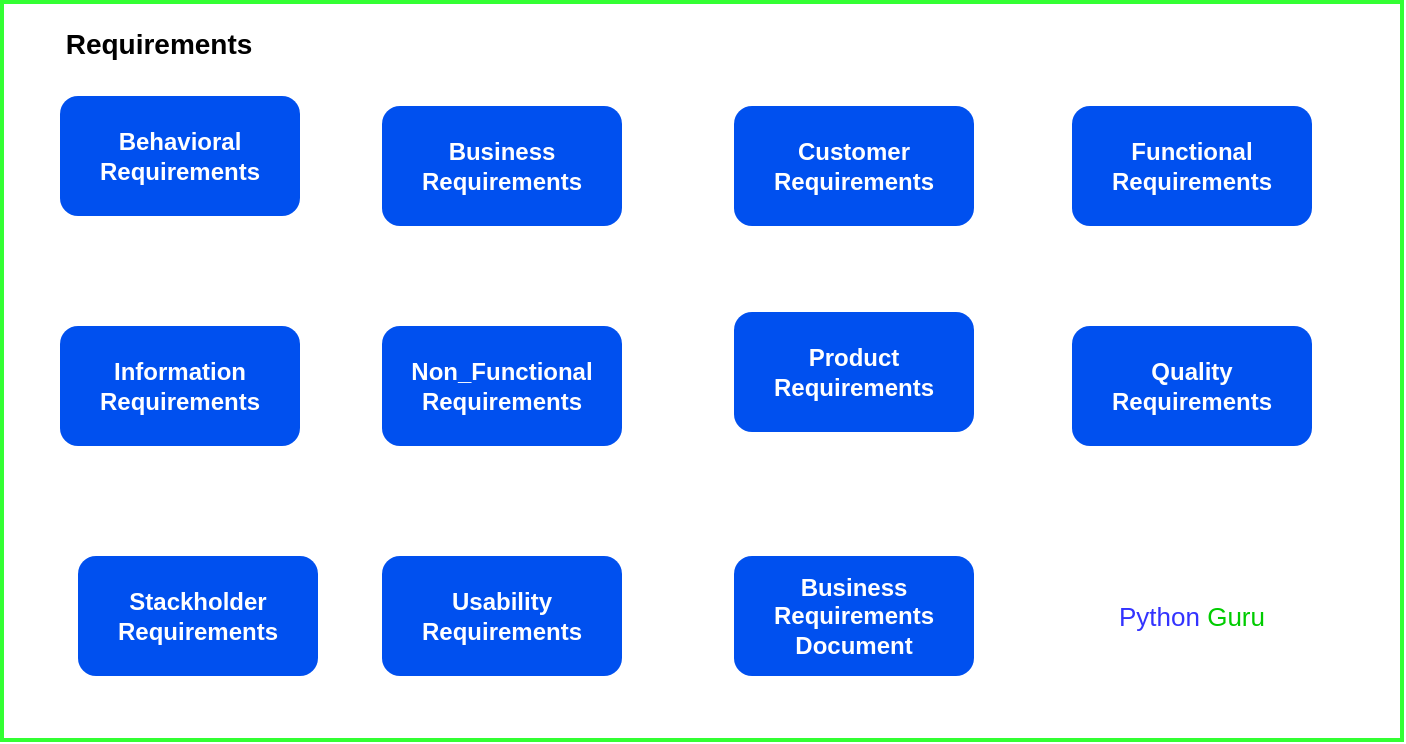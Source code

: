 <mxfile version="11.0.7" type="github"><diagram id="pSz-GCxxJk2EOm57yMcC" name="Page-1"><mxGraphModel dx="1355" dy="1176" grid="0" gridSize="10" guides="1" tooltips="1" connect="1" arrows="1" fold="1" page="0" pageScale="1" pageWidth="827" pageHeight="1169" math="0" shadow="0"><root><mxCell id="0"/><mxCell id="1" parent="0"/><mxCell id="0ZLIc1KveiIOC6cJBxK3-1" value="" style="ellipse;whiteSpace=wrap;html=1;aspect=fixed;strokeColor=#33FF33;strokeWidth=2;fillColor=#ffffff;" vertex="1" parent="1"><mxGeometry x="436" y="215" width="80" height="80" as="geometry"/></mxCell><mxCell id="0ZLIc1KveiIOC6cJBxK3-2" value="" style="rounded=0;whiteSpace=wrap;html=1;strokeColor=#33FF33;strokeWidth=2;fillColor=#ffffff;" vertex="1" parent="1"><mxGeometry x="133" y="-38" width="700" height="369" as="geometry"/></mxCell><mxCell id="0ZLIc1KveiIOC6cJBxK3-5" value="&lt;b&gt;Behavioral&lt;br&gt;Requirements&lt;/b&gt;" style="rounded=1;whiteSpace=wrap;html=1;strokeColor=none;strokeWidth=2;fillColor=#0050ef;fontColor=#ffffff;" vertex="1" parent="1"><mxGeometry x="162" y="9" width="120" height="60" as="geometry"/></mxCell><mxCell id="0ZLIc1KveiIOC6cJBxK3-6" value="&lt;b&gt;Business&lt;/b&gt;&lt;br&gt;&lt;b&gt;Requirements&lt;/b&gt;" style="rounded=1;whiteSpace=wrap;html=1;strokeColor=none;strokeWidth=2;fillColor=#0050ef;fontColor=#ffffff;" vertex="1" parent="1"><mxGeometry x="323" y="14" width="120" height="60" as="geometry"/></mxCell><mxCell id="0ZLIc1KveiIOC6cJBxK3-7" value="&lt;b&gt;Customer&lt;/b&gt;&lt;br&gt;&lt;b&gt;Requirements&lt;/b&gt;" style="rounded=1;whiteSpace=wrap;html=1;strokeColor=none;strokeWidth=2;fillColor=#0050ef;fontColor=#ffffff;" vertex="1" parent="1"><mxGeometry x="499" y="14" width="120" height="60" as="geometry"/></mxCell><mxCell id="0ZLIc1KveiIOC6cJBxK3-8" value="&lt;b&gt;Functional&lt;/b&gt;&lt;br&gt;&lt;b&gt;Requirements&lt;/b&gt;" style="rounded=1;whiteSpace=wrap;html=1;strokeColor=none;strokeWidth=2;fillColor=#0050ef;fontColor=#ffffff;" vertex="1" parent="1"><mxGeometry x="668" y="14" width="120" height="60" as="geometry"/></mxCell><mxCell id="0ZLIc1KveiIOC6cJBxK3-9" value="&lt;b&gt;Information&lt;/b&gt;&lt;br&gt;&lt;b&gt;Requirements&lt;/b&gt;" style="rounded=1;whiteSpace=wrap;html=1;strokeColor=none;strokeWidth=2;fillColor=#0050ef;fontColor=#ffffff;" vertex="1" parent="1"><mxGeometry x="162" y="124" width="120" height="60" as="geometry"/></mxCell><mxCell id="0ZLIc1KveiIOC6cJBxK3-10" value="&lt;b&gt;Non_Functional&lt;/b&gt;&lt;br&gt;&lt;b&gt;Requirements&lt;/b&gt;" style="rounded=1;whiteSpace=wrap;html=1;strokeColor=none;strokeWidth=2;fillColor=#0050ef;fontColor=#ffffff;" vertex="1" parent="1"><mxGeometry x="323" y="124" width="120" height="60" as="geometry"/></mxCell><mxCell id="0ZLIc1KveiIOC6cJBxK3-11" value="&lt;b&gt;Product&lt;/b&gt;&lt;br&gt;&lt;b&gt;Requirements&lt;/b&gt;" style="rounded=1;whiteSpace=wrap;html=1;strokeColor=none;strokeWidth=2;fillColor=#0050ef;fontColor=#ffffff;" vertex="1" parent="1"><mxGeometry x="499" y="117" width="120" height="60" as="geometry"/></mxCell><mxCell id="0ZLIc1KveiIOC6cJBxK3-12" value="&lt;b&gt;Quality&lt;/b&gt;&lt;br&gt;&lt;b&gt;Requirements&lt;/b&gt;" style="rounded=1;whiteSpace=wrap;html=1;strokeColor=none;strokeWidth=2;fillColor=#0050ef;fontColor=#ffffff;" vertex="1" parent="1"><mxGeometry x="668" y="124" width="120" height="60" as="geometry"/></mxCell><mxCell id="0ZLIc1KveiIOC6cJBxK3-13" value="&lt;b&gt;Stackholder&lt;/b&gt;&lt;br&gt;&lt;b&gt;Requirements&lt;/b&gt;" style="rounded=1;whiteSpace=wrap;html=1;strokeColor=none;strokeWidth=2;fillColor=#0050ef;fontColor=#ffffff;" vertex="1" parent="1"><mxGeometry x="171" y="239" width="120" height="60" as="geometry"/></mxCell><mxCell id="0ZLIc1KveiIOC6cJBxK3-14" value="&lt;b&gt;Usability&lt;/b&gt;&lt;br&gt;&lt;b&gt;Requirements&lt;/b&gt;" style="rounded=1;whiteSpace=wrap;html=1;strokeColor=none;strokeWidth=2;fillColor=#0050ef;fontColor=#ffffff;" vertex="1" parent="1"><mxGeometry x="323" y="239" width="120" height="60" as="geometry"/></mxCell><mxCell id="0ZLIc1KveiIOC6cJBxK3-15" value="&lt;b style=&quot;white-space: normal&quot;&gt;Business&lt;/b&gt;&lt;br style=&quot;white-space: normal&quot;&gt;&lt;b style=&quot;white-space: normal&quot;&gt;Requirements&lt;br&gt;Document&lt;br&gt;&lt;/b&gt;" style="rounded=1;whiteSpace=wrap;html=1;strokeColor=none;strokeWidth=2;fillColor=#0050ef;fontColor=#ffffff;" vertex="1" parent="1"><mxGeometry x="499" y="239" width="120" height="60" as="geometry"/></mxCell><mxCell id="0ZLIc1KveiIOC6cJBxK3-16" value="&lt;font style=&quot;font-size: 13px&quot;&gt;&lt;font color=&quot;#3333ff&quot; style=&quot;font-size: 13px&quot;&gt;Python&lt;/font&gt; &lt;font style=&quot;font-size: 13px&quot; color=&quot;#00cc00&quot;&gt;Guru&lt;/font&gt;&lt;/font&gt;" style="rounded=1;whiteSpace=wrap;html=1;strokeColor=none;strokeWidth=2;fillColor=#ffffff;" vertex="1" parent="1"><mxGeometry x="668" y="239" width="120" height="60" as="geometry"/></mxCell><mxCell id="0ZLIc1KveiIOC6cJBxK3-17" value="&lt;span style=&quot;text-align: left ; white-space: nowrap&quot;&gt;&lt;b&gt;&lt;font style=&quot;font-size: 14px&quot;&gt;Requirements&lt;/font&gt;&lt;/b&gt;&lt;/span&gt;" style="text;html=1;strokeColor=none;fillColor=none;align=center;verticalAlign=middle;whiteSpace=wrap;rounded=0;" vertex="1" parent="1"><mxGeometry x="180" y="-27" width="63" height="20" as="geometry"/></mxCell></root></mxGraphModel></diagram><diagram id="kNVewyhSQt75twdkSipK" name="Page-2"><mxGraphModel dx="1355" dy="1976" grid="0" gridSize="10" guides="1" tooltips="1" connect="1" arrows="1" fold="1" page="0" pageScale="1" pageWidth="827" pageHeight="1169" math="0" shadow="0"><root><mxCell id="zy0dTHY1yadg2gPGiYSm-0"/><mxCell id="zy0dTHY1yadg2gPGiYSm-1" parent="zy0dTHY1yadg2gPGiYSm-0"/><mxCell id="zy0dTHY1yadg2gPGiYSm-2" value="" style="rounded=0;whiteSpace=wrap;html=1;strokeColor=#000000;strokeWidth=2;fillColor=none;" vertex="1" parent="zy0dTHY1yadg2gPGiYSm-1"><mxGeometry x="64" y="-940" width="984" height="598" as="geometry"/></mxCell><mxCell id="zy0dTHY1yadg2gPGiYSm-4" value="&lt;b style=&quot;white-space: normal&quot;&gt;Product&lt;/b&gt;&lt;br style=&quot;white-space: normal&quot;&gt;&lt;b style=&quot;white-space: normal&quot;&gt;Requirement&lt;/b&gt;" style="rounded=1;whiteSpace=wrap;html=1;strokeColor=none;strokeWidth=2;fillColor=#0050ef;fontColor=#ffffff;" vertex="1" parent="zy0dTHY1yadg2gPGiYSm-1"><mxGeometry x="98" y="-763" width="149" height="70" as="geometry"/></mxCell><mxCell id="LeldyAzq3agCw9_B6LKh-6" value="&lt;b&gt;&lt;br&gt;&#9;&lt;br&gt;&#9;&lt;br&gt;&#9;&lt;br&gt;Data Collection&lt;br&gt;&lt;br&gt;&lt;/b&gt;&lt;p align=&quot;left&quot; style=&quot;margin-bottom: 0cm ; line-height: 100%&quot;&gt;&lt;b&gt;&lt;font face=&quot;Abyssinica SIL&quot;&gt;&lt;font style=&quot;font-size: 12pt&quot;&gt;&lt;span style=&quot;font-size: 12px&quot;&gt;Data&lt;br&gt;Collection&lt;/span&gt;&lt;/font&gt;&lt;/font&gt;&lt;/b&gt;&lt;/p&gt;" style="rounded=1;whiteSpace=wrap;html=1;strokeColor=none;strokeWidth=2;fillColor=#0050ef;fontColor=#ffffff;" vertex="1" parent="zy0dTHY1yadg2gPGiYSm-1"><mxGeometry x="302" y="-763" width="127" height="69" as="geometry"/></mxCell><mxCell id="LeldyAzq3agCw9_B6LKh-8" value="&lt;b&gt;Data Processing&lt;/b&gt;" style="rounded=1;whiteSpace=wrap;html=1;strokeColor=none;strokeWidth=2;fillColor=#0050ef;fontColor=#ffffff;" vertex="1" parent="zy0dTHY1yadg2gPGiYSm-1"><mxGeometry x="492" y="-765" width="120" height="71" as="geometry"/></mxCell><mxCell id="LeldyAzq3agCw9_B6LKh-12" value="" style="shape=image;html=1;verticalLabelPosition=bottom;labelBackgroundColor=#ffffff;verticalAlign=top;imageAspect=1;aspect=fixed;image=img/clipart/Gear_128x128.png;strokeColor=#000000;strokeWidth=2;fillColor=none;" vertex="1" parent="zy0dTHY1yadg2gPGiYSm-1"><mxGeometry x="258" y="-744" width="29" height="34" as="geometry"/></mxCell><mxCell id="LeldyAzq3agCw9_B6LKh-13" value="" style="shape=image;html=1;verticalLabelPosition=bottom;labelBackgroundColor=#ffffff;verticalAlign=top;imageAspect=1;aspect=fixed;image=img/clipart/Gear_128x128.png;strokeColor=#000000;strokeWidth=2;fillColor=none;" vertex="1" parent="zy0dTHY1yadg2gPGiYSm-1"><mxGeometry x="449" y="-744" width="29" height="34" as="geometry"/></mxCell><mxCell id="LeldyAzq3agCw9_B6LKh-14" value="&lt;b&gt;Data Cleaning&lt;/b&gt;" style="rounded=1;whiteSpace=wrap;html=1;strokeColor=none;strokeWidth=2;fillColor=#0050ef;fontColor=#ffffff;" vertex="1" parent="zy0dTHY1yadg2gPGiYSm-1"><mxGeometry x="662" y="-766" width="127" height="69" as="geometry"/></mxCell><mxCell id="LeldyAzq3agCw9_B6LKh-15" value="" style="shape=image;html=1;verticalLabelPosition=bottom;labelBackgroundColor=#ffffff;verticalAlign=top;imageAspect=1;aspect=fixed;image=img/clipart/Gear_128x128.png;strokeColor=#33FF33;strokeWidth=2;fillColor=none;" vertex="1" parent="zy0dTHY1yadg2gPGiYSm-1"><mxGeometry x="623" y="-748" width="28" height="33" as="geometry"/></mxCell><mxCell id="LeldyAzq3agCw9_B6LKh-23" value="&lt;b&gt;step-1&lt;/b&gt;" style="text;html=1;strokeColor=none;fillColor=none;align=center;verticalAlign=middle;whiteSpace=wrap;rounded=0;" vertex="1" parent="zy0dTHY1yadg2gPGiYSm-1"><mxGeometry x="144.5" y="-693" width="40" height="20" as="geometry"/></mxCell><mxCell id="LeldyAzq3agCw9_B6LKh-24" value="&lt;b&gt;step-2&lt;/b&gt;" style="text;html=1;strokeColor=none;fillColor=none;align=center;verticalAlign=middle;whiteSpace=wrap;rounded=0;" vertex="1" parent="zy0dTHY1yadg2gPGiYSm-1"><mxGeometry x="345" y="-697" width="40" height="20" as="geometry"/></mxCell><mxCell id="LeldyAzq3agCw9_B6LKh-25" value="&lt;b&gt;step-3&lt;/b&gt;" style="text;html=1;strokeColor=none;fillColor=none;align=center;verticalAlign=middle;whiteSpace=wrap;rounded=0;" vertex="1" parent="zy0dTHY1yadg2gPGiYSm-1"><mxGeometry x="532" y="-694" width="40" height="20" as="geometry"/></mxCell><mxCell id="LeldyAzq3agCw9_B6LKh-26" value="&lt;b&gt;step-4&lt;/b&gt;" style="text;html=1;strokeColor=none;fillColor=none;align=center;verticalAlign=middle;whiteSpace=wrap;rounded=0;" vertex="1" parent="zy0dTHY1yadg2gPGiYSm-1"><mxGeometry x="705.5" y="-697" width="40" height="20" as="geometry"/></mxCell><mxCell id="LeldyAzq3agCw9_B6LKh-32" value="&lt;b&gt;analysis on&lt;br&gt;mobiles data&lt;br&gt;for feature&lt;br&gt;processing&lt;br&gt;&lt;/b&gt;" style="ellipse;shape=cloud;whiteSpace=wrap;html=1;strokeColor=#000000;strokeWidth=2;fillColor=none;" vertex="1" parent="zy0dTHY1yadg2gPGiYSm-1"><mxGeometry x="478" y="-920" width="142" height="126" as="geometry"/></mxCell><mxCell id="LeldyAzq3agCw9_B6LKh-33" value="&lt;b&gt;Here our&lt;br&gt;requirement &lt;br&gt;product is&lt;br&gt;mobile&lt;br&gt;&lt;/b&gt;" style="ellipse;shape=cloud;whiteSpace=wrap;html=1;strokeColor=#000000;strokeWidth=2;fillColor=none;" vertex="1" parent="zy0dTHY1yadg2gPGiYSm-1"><mxGeometry x="113" y="-915" width="136" height="124" as="geometry"/></mxCell><mxCell id="LeldyAzq3agCw9_B6LKh-34" value="&lt;b&gt;Mobiles data&amp;nbsp;&lt;br&gt;collected&lt;br&gt;from&amp;nbsp;&lt;br&gt;flipkart&lt;/b&gt;" style="ellipse;shape=cloud;whiteSpace=wrap;html=1;strokeColor=#000000;strokeWidth=2;fillColor=none;" vertex="1" parent="zy0dTHY1yadg2gPGiYSm-1"><mxGeometry x="300" y="-916" width="140" height="124" as="geometry"/></mxCell><mxCell id="LeldyAzq3agCw9_B6LKh-35" value="&lt;b&gt;Data cleaning&lt;br&gt;using&lt;br&gt;pandas &amp;amp;&lt;br&gt;Numpy&lt;br&gt;&lt;/b&gt;" style="ellipse;shape=cloud;whiteSpace=wrap;html=1;strokeColor=#000000;strokeWidth=2;fillColor=none;" vertex="1" parent="zy0dTHY1yadg2gPGiYSm-1"><mxGeometry x="669" y="-921" width="137" height="127" as="geometry"/></mxCell><mxCell id="LeldyAzq3agCw9_B6LKh-42" value="" style="verticalLabelPosition=bottom;verticalAlign=top;html=1;shape=mxgraph.basic.tick;strokeColor=#000000;strokeWidth=2;fillColor=none;" vertex="1" parent="zy0dTHY1yadg2gPGiYSm-1"><mxGeometry x="151.5" y="-797" width="33" height="34" as="geometry"/></mxCell><mxCell id="LeldyAzq3agCw9_B6LKh-46" value="" style="verticalLabelPosition=bottom;verticalAlign=top;html=1;shape=mxgraph.basic.tick;strokeColor=#000000;strokeWidth=2;fillColor=none;" vertex="1" parent="zy0dTHY1yadg2gPGiYSm-1"><mxGeometry x="345" y="-797" width="33" height="34" as="geometry"/></mxCell><mxCell id="LeldyAzq3agCw9_B6LKh-47" value="" style="verticalLabelPosition=bottom;verticalAlign=top;html=1;shape=mxgraph.basic.tick;strokeColor=#000000;strokeWidth=2;fillColor=none;" vertex="1" parent="zy0dTHY1yadg2gPGiYSm-1"><mxGeometry x="532" y="-799" width="33" height="34" as="geometry"/></mxCell><mxCell id="LeldyAzq3agCw9_B6LKh-48" value="" style="verticalLabelPosition=bottom;verticalAlign=top;html=1;shape=mxgraph.basic.tick;strokeColor=#000000;strokeWidth=2;fillColor=none;" vertex="1" parent="zy0dTHY1yadg2gPGiYSm-1"><mxGeometry x="709" y="-799" width="33" height="34" as="geometry"/></mxCell><mxCell id="LeldyAzq3agCw9_B6LKh-50" value="&lt;b&gt;Data Modeling&lt;/b&gt;" style="rounded=1;whiteSpace=wrap;html=1;strokeColor=none;strokeWidth=2;fillColor=#0050ef;fontColor=#ffffff;" vertex="1" parent="zy0dTHY1yadg2gPGiYSm-1"><mxGeometry x="859" y="-765" width="134" height="67" as="geometry"/></mxCell><mxCell id="LeldyAzq3agCw9_B6LKh-52" value="" style="shape=image;html=1;verticalLabelPosition=bottom;labelBackgroundColor=#ffffff;verticalAlign=top;imageAspect=1;aspect=fixed;image=img/clipart/Gear_128x128.png;strokeColor=#33FF33;strokeWidth=2;fillColor=none;" vertex="1" parent="zy0dTHY1yadg2gPGiYSm-1"><mxGeometry x="810" y="-743" width="28" height="33" as="geometry"/></mxCell><mxCell id="LeldyAzq3agCw9_B6LKh-53" value="&lt;b&gt;step-5&lt;/b&gt;" style="text;html=1;" vertex="1" parent="zy0dTHY1yadg2gPGiYSm-1"><mxGeometry x="892" y="-698" width="53" height="28" as="geometry"/></mxCell><mxCell id="LeldyAzq3agCw9_B6LKh-54" value="&lt;b&gt;clean&lt;/b&gt;&lt;br&gt;&lt;b&gt;Data set&lt;/b&gt;&lt;br&gt;&lt;b&gt;&amp;nbsp;is&lt;/b&gt;&lt;br&gt;&lt;b&gt;available&lt;/b&gt;" style="ellipse;shape=cloud;whiteSpace=wrap;html=1;strokeColor=#000000;strokeWidth=2;fillColor=none;" vertex="1" parent="zy0dTHY1yadg2gPGiYSm-1"><mxGeometry x="864" y="-918" width="136" height="127" as="geometry"/></mxCell><mxCell id="LeldyAzq3agCw9_B6LKh-55" value="" style="verticalLabelPosition=bottom;verticalAlign=top;html=1;shape=mxgraph.basic.tick;strokeColor=#000000;strokeWidth=2;fillColor=none;" vertex="1" parent="zy0dTHY1yadg2gPGiYSm-1"><mxGeometry x="912" y="-797" width="33" height="34" as="geometry"/></mxCell><mxCell id="LeldyAzq3agCw9_B6LKh-58" value="&lt;b&gt;&lt;span style=&quot;white-space: normal&quot;&gt;Exploratory&lt;/span&gt;&lt;br style=&quot;white-space: normal&quot;&gt;&lt;span style=&quot;white-space: normal&quot;&gt;Data Analysis&lt;/span&gt;&lt;/b&gt;" style="rounded=1;whiteSpace=wrap;html=1;strokeColor=none;strokeWidth=2;fillColor=#0050ef;fontColor=#ffffff;" vertex="1" parent="zy0dTHY1yadg2gPGiYSm-1"><mxGeometry x="112" y="-449" width="134" height="67" as="geometry"/></mxCell><mxCell id="LeldyAzq3agCw9_B6LKh-59" value="&lt;b&gt;step-6&lt;/b&gt;" style="text;html=1;strokeColor=none;fillColor=none;align=center;verticalAlign=middle;whiteSpace=wrap;rounded=0;" vertex="1" parent="zy0dTHY1yadg2gPGiYSm-1"><mxGeometry x="154.5" y="-387" width="40" height="20" as="geometry"/></mxCell><mxCell id="LeldyAzq3agCw9_B6LKh-60" value="&lt;b&gt;strategy&lt;br&gt;on&amp;nbsp;&lt;br&gt;features&lt;br&gt;&lt;/b&gt;" style="ellipse;shape=cloud;whiteSpace=wrap;html=1;strokeColor=#000000;strokeWidth=2;fillColor=none;" vertex="1" parent="zy0dTHY1yadg2gPGiYSm-1"><mxGeometry x="110" y="-608" width="142" height="130" as="geometry"/></mxCell><mxCell id="LeldyAzq3agCw9_B6LKh-61" value="" style="verticalLabelPosition=bottom;verticalAlign=top;html=1;shape=mxgraph.basic.tick;strokeColor=#000000;strokeWidth=2;fillColor=none;" vertex="1" parent="zy0dTHY1yadg2gPGiYSm-1"><mxGeometry x="155" y="-485" width="33" height="35" as="geometry"/></mxCell><mxCell id="LeldyAzq3agCw9_B6LKh-62" value="&lt;b&gt;Data Visualization&lt;/b&gt;" style="rounded=1;whiteSpace=wrap;html=1;strokeColor=none;strokeWidth=2;fillColor=#0050ef;fontColor=#ffffff;" vertex="1" parent="zy0dTHY1yadg2gPGiYSm-1"><mxGeometry x="307.5" y="-449" width="134" height="67" as="geometry"/></mxCell><mxCell id="LeldyAzq3agCw9_B6LKh-63" value="" style="shape=image;html=1;verticalLabelPosition=bottom;labelBackgroundColor=#ffffff;verticalAlign=top;imageAspect=1;aspect=fixed;image=img/clipart/Gear_128x128.png;strokeColor=#000000;strokeWidth=2;fillColor=none;" vertex="1" parent="zy0dTHY1yadg2gPGiYSm-1"><mxGeometry x="258" y="-432.5" width="29" height="34" as="geometry"/></mxCell><mxCell id="LeldyAzq3agCw9_B6LKh-64" value="&lt;b&gt;step-7&lt;/b&gt;" style="text;html=1;strokeColor=none;fillColor=none;align=center;verticalAlign=middle;whiteSpace=wrap;rounded=0;" vertex="1" parent="zy0dTHY1yadg2gPGiYSm-1"><mxGeometry x="350" y="-382" width="40" height="20" as="geometry"/></mxCell><mxCell id="LeldyAzq3agCw9_B6LKh-65" value="&lt;b&gt;Data &lt;br&gt;Visualization&lt;br&gt;using&lt;br&gt;matplotlib(or)&lt;br&gt;seaborn&lt;br&gt;for features&lt;br&gt;analysis&lt;br&gt;&lt;/b&gt;" style="ellipse;shape=cloud;whiteSpace=wrap;html=1;strokeColor=#000000;strokeWidth=2;fillColor=none;" vertex="1" parent="zy0dTHY1yadg2gPGiYSm-1"><mxGeometry x="302" y="-605" width="189" height="130" as="geometry"/></mxCell><mxCell id="LeldyAzq3agCw9_B6LKh-66" value="" style="verticalLabelPosition=bottom;verticalAlign=top;html=1;shape=mxgraph.basic.tick;strokeColor=#000000;strokeWidth=2;fillColor=none;" vertex="1" parent="zy0dTHY1yadg2gPGiYSm-1"><mxGeometry x="361.5" y="-483" width="33" height="34" as="geometry"/></mxCell><mxCell id="LeldyAzq3agCw9_B6LKh-67" value="&lt;b&gt;Problem solving&lt;/b&gt;" style="rounded=1;whiteSpace=wrap;html=1;strokeColor=none;strokeWidth=2;fillColor=#0050ef;fontColor=#ffffff;" vertex="1" parent="zy0dTHY1yadg2gPGiYSm-1"><mxGeometry x="525" y="-454" width="134" height="67" as="geometry"/></mxCell><mxCell id="LeldyAzq3agCw9_B6LKh-68" value="" style="shape=image;html=1;verticalLabelPosition=bottom;labelBackgroundColor=#ffffff;verticalAlign=top;imageAspect=1;aspect=fixed;image=img/clipart/Gear_128x128.png;strokeColor=#000000;strokeWidth=2;fillColor=none;" vertex="1" parent="zy0dTHY1yadg2gPGiYSm-1"><mxGeometry x="475.5" y="-434.5" width="31" height="36" as="geometry"/></mxCell><mxCell id="LeldyAzq3agCw9_B6LKh-69" value="&lt;b&gt;step-8&lt;/b&gt;" style="text;html=1;strokeColor=none;fillColor=none;align=center;verticalAlign=middle;whiteSpace=wrap;rounded=0;" vertex="1" parent="zy0dTHY1yadg2gPGiYSm-1"><mxGeometry x="572.5" y="-382" width="40" height="20" as="geometry"/></mxCell><mxCell id="LeldyAzq3agCw9_B6LKh-70" value="&lt;b style=&quot;font-size: 46px&quot;&gt;?&lt;br&gt;&lt;/b&gt;" style="ellipse;shape=cloud;whiteSpace=wrap;html=1;strokeColor=#000000;strokeWidth=2;fillColor=none;" vertex="1" parent="zy0dTHY1yadg2gPGiYSm-1"><mxGeometry x="525" y="-605" width="171" height="125" as="geometry"/></mxCell><mxCell id="LeldyAzq3agCw9_B6LKh-71" value="" style="verticalLabelPosition=bottom;verticalAlign=top;html=1;shape=mxgraph.basic.tick;strokeColor=#000000;strokeWidth=2;fillColor=none;" vertex="1" parent="zy0dTHY1yadg2gPGiYSm-1"><mxGeometry x="579" y="-488" width="33" height="34" as="geometry"/></mxCell><mxCell id="LeldyAzq3agCw9_B6LKh-73" value="&lt;b style=&quot;font-size: 17px&quot;&gt;&lt;font color=&quot;#ff3333&quot;&gt;Here comes&lt;br&gt;Machine Learning&lt;/font&gt;&lt;/b&gt;" style="ellipse;shape=cloud;whiteSpace=wrap;html=1;strokeColor=#000000;strokeWidth=2;fillColor=none;" vertex="1" parent="zy0dTHY1yadg2gPGiYSm-1"><mxGeometry x="744.5" y="-621" width="229" height="217" as="geometry"/></mxCell><mxCell id="LeldyAzq3agCw9_B6LKh-75" value="" style="endArrow=classic;html=1;" edge="1" parent="zy0dTHY1yadg2gPGiYSm-1" source="LeldyAzq3agCw9_B6LKh-70" target="LeldyAzq3agCw9_B6LKh-73"><mxGeometry width="50" height="50" relative="1" as="geometry"><mxPoint x="659" y="-557" as="sourcePoint"/><mxPoint x="709" y="-607" as="targetPoint"/></mxGeometry></mxCell><mxCell id="LeldyAzq3agCw9_B6LKh-76" value="&lt;font style=&quot;background-color: rgb(255 , 255 , 255) ; font-size: 40px&quot;&gt;Data Analysis steps&lt;/font&gt;" style="text;html=1;strokeColor=none;fillColor=none;align=center;verticalAlign=middle;whiteSpace=wrap;rounded=0;strokeWidth=6;perimeterSpacing=3;" vertex="1" parent="zy0dTHY1yadg2gPGiYSm-1"><mxGeometry x="239" y="-651" width="589" height="31" as="geometry"/></mxCell></root></mxGraphModel></diagram></mxfile>